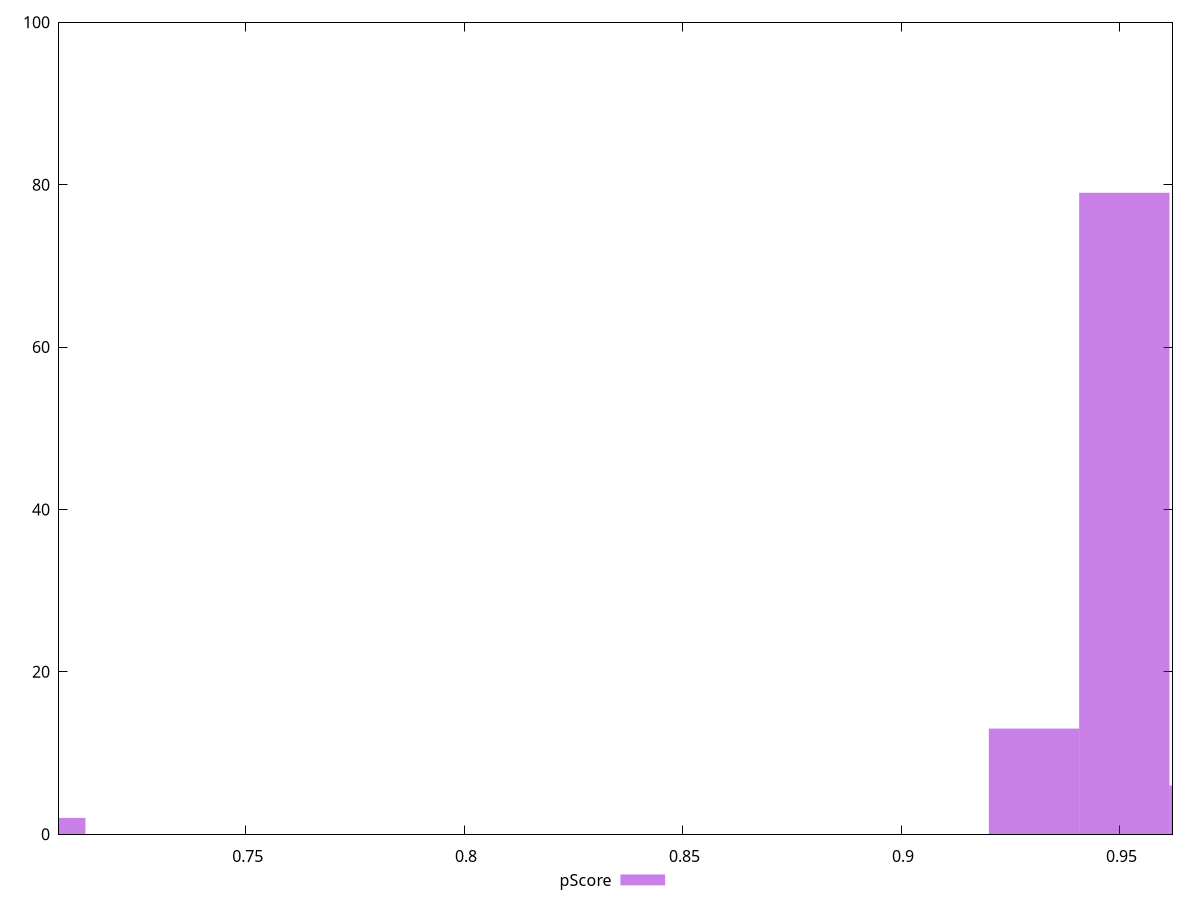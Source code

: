 reset

$pScore <<EOF
0.7029945373715212 2
0.9511102564438227 79
0.9304339465211309 13
0.9717865663665145 6
EOF

set key outside below
set boxwidth 0.0206763099226918
set xrange [0.7072798082095635:0.9621368471959812]
set yrange [0:100]
set trange [0:100]
set style fill transparent solid 0.5 noborder
set terminal svg size 640, 490 enhanced background rgb 'white'
set output "report_00017_2021-02-10T15-08-03.406Z/first-contentful-paint/samples/pages+cached+noadtech/pScore/histogram.svg"

plot $pScore title "pScore" with boxes

reset
